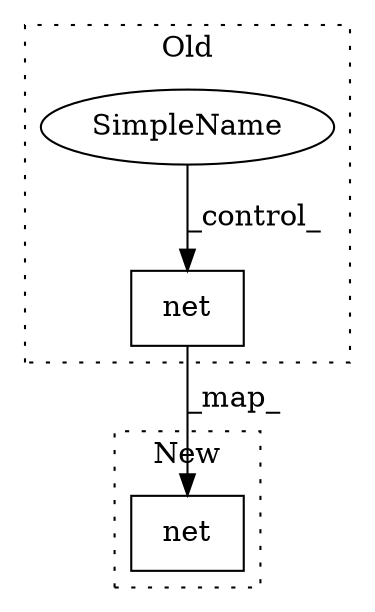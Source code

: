 digraph G {
subgraph cluster0 {
1 [label="net" a="32" s="3279,3284" l="4,1" shape="box"];
3 [label="SimpleName" a="42" s="3376" l="5" shape="ellipse"];
label = "Old";
style="dotted";
}
subgraph cluster1 {
2 [label="net" a="32" s="3454,3459" l="4,1" shape="box"];
label = "New";
style="dotted";
}
1 -> 2 [label="_map_"];
3 -> 1 [label="_control_"];
}